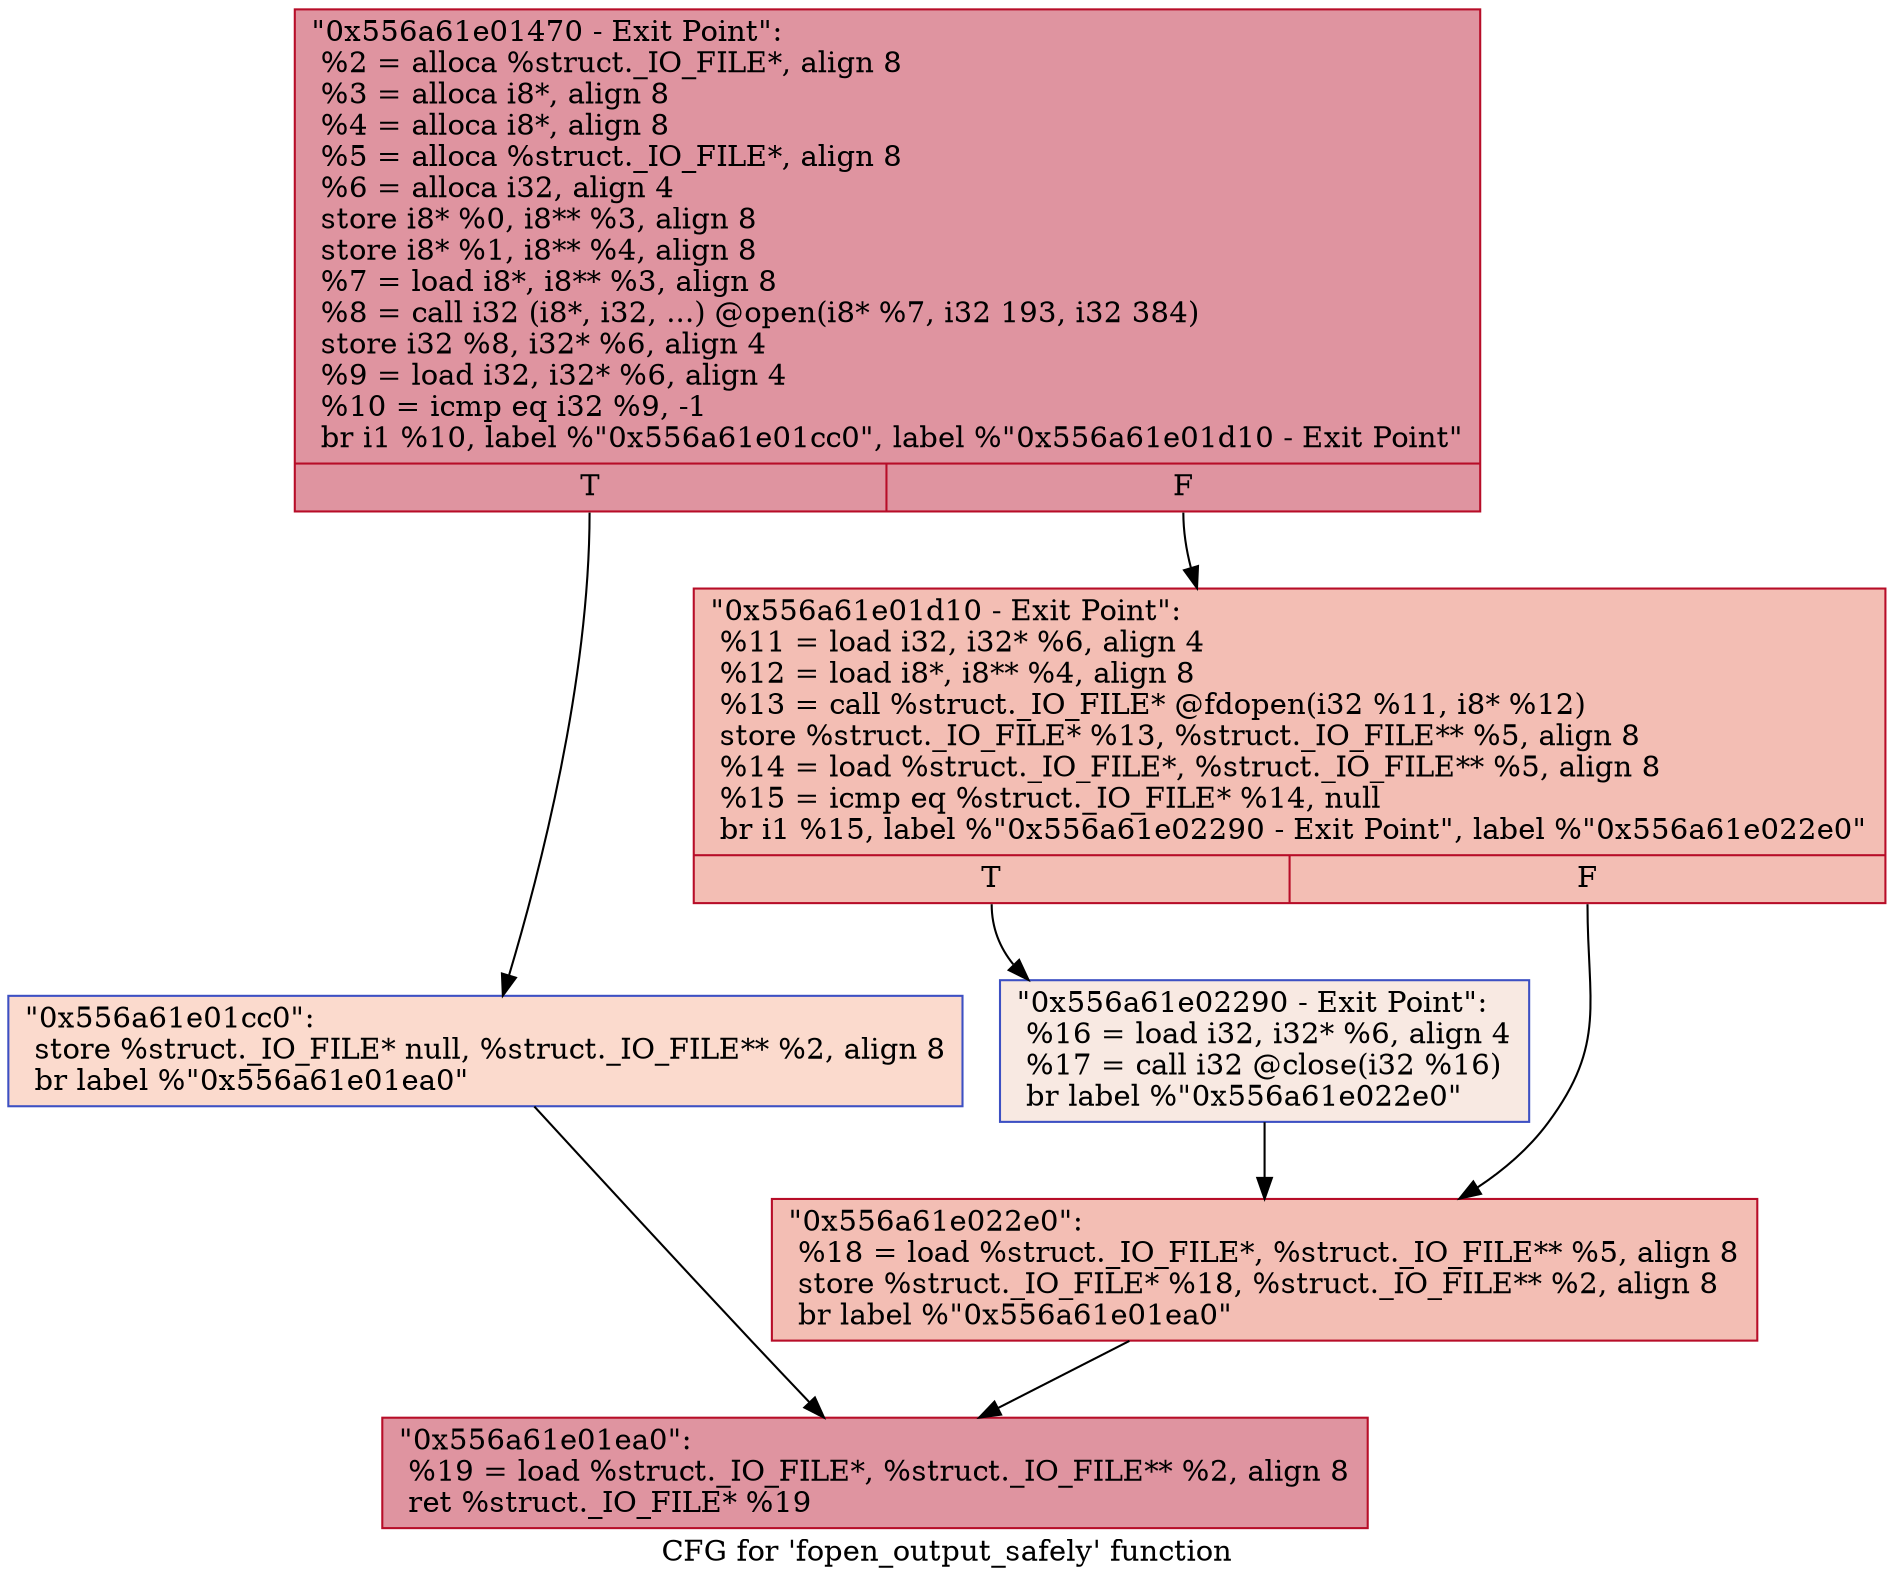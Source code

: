 digraph "CFG for 'fopen_output_safely' function" {
	label="CFG for 'fopen_output_safely' function";

	Node0x556a61e01470 [shape=record,color="#b70d28ff", style=filled, fillcolor="#b70d2870",label="{\"0x556a61e01470 - Exit Point\":\l  %2 = alloca %struct._IO_FILE*, align 8\l  %3 = alloca i8*, align 8\l  %4 = alloca i8*, align 8\l  %5 = alloca %struct._IO_FILE*, align 8\l  %6 = alloca i32, align 4\l  store i8* %0, i8** %3, align 8\l  store i8* %1, i8** %4, align 8\l  %7 = load i8*, i8** %3, align 8\l  %8 = call i32 (i8*, i32, ...) @open(i8* %7, i32 193, i32 384)\l  store i32 %8, i32* %6, align 4\l  %9 = load i32, i32* %6, align 4\l  %10 = icmp eq i32 %9, -1\l  br i1 %10, label %\"0x556a61e01cc0\", label %\"0x556a61e01d10 - Exit Point\"\l|{<s0>T|<s1>F}}"];
	Node0x556a61e01470:s0 -> Node0x556a61e01cc0;
	Node0x556a61e01470:s1 -> Node0x556a61e01d10;
	Node0x556a61e01cc0 [shape=record,color="#3d50c3ff", style=filled, fillcolor="#f7ac8e70",label="{\"0x556a61e01cc0\":                                 \l  store %struct._IO_FILE* null, %struct._IO_FILE** %2, align 8\l  br label %\"0x556a61e01ea0\"\l}"];
	Node0x556a61e01cc0 -> Node0x556a61e01ea0;
	Node0x556a61e01d10 [shape=record,color="#b70d28ff", style=filled, fillcolor="#e36c5570",label="{\"0x556a61e01d10 - Exit Point\":                    \l  %11 = load i32, i32* %6, align 4\l  %12 = load i8*, i8** %4, align 8\l  %13 = call %struct._IO_FILE* @fdopen(i32 %11, i8* %12)\l  store %struct._IO_FILE* %13, %struct._IO_FILE** %5, align 8\l  %14 = load %struct._IO_FILE*, %struct._IO_FILE** %5, align 8\l  %15 = icmp eq %struct._IO_FILE* %14, null\l  br i1 %15, label %\"0x556a61e02290 - Exit Point\", label %\"0x556a61e022e0\"\l|{<s0>T|<s1>F}}"];
	Node0x556a61e01d10:s0 -> Node0x556a61e02290;
	Node0x556a61e01d10:s1 -> Node0x556a61e022e0;
	Node0x556a61e02290 [shape=record,color="#3d50c3ff", style=filled, fillcolor="#efcebd70",label="{\"0x556a61e02290 - Exit Point\":                    \l  %16 = load i32, i32* %6, align 4\l  %17 = call i32 @close(i32 %16)\l  br label %\"0x556a61e022e0\"\l}"];
	Node0x556a61e02290 -> Node0x556a61e022e0;
	Node0x556a61e022e0 [shape=record,color="#b70d28ff", style=filled, fillcolor="#e36c5570",label="{\"0x556a61e022e0\":                                 \l  %18 = load %struct._IO_FILE*, %struct._IO_FILE** %5, align 8\l  store %struct._IO_FILE* %18, %struct._IO_FILE** %2, align 8\l  br label %\"0x556a61e01ea0\"\l}"];
	Node0x556a61e022e0 -> Node0x556a61e01ea0;
	Node0x556a61e01ea0 [shape=record,color="#b70d28ff", style=filled, fillcolor="#b70d2870",label="{\"0x556a61e01ea0\":                                 \l  %19 = load %struct._IO_FILE*, %struct._IO_FILE** %2, align 8\l  ret %struct._IO_FILE* %19\l}"];
}
